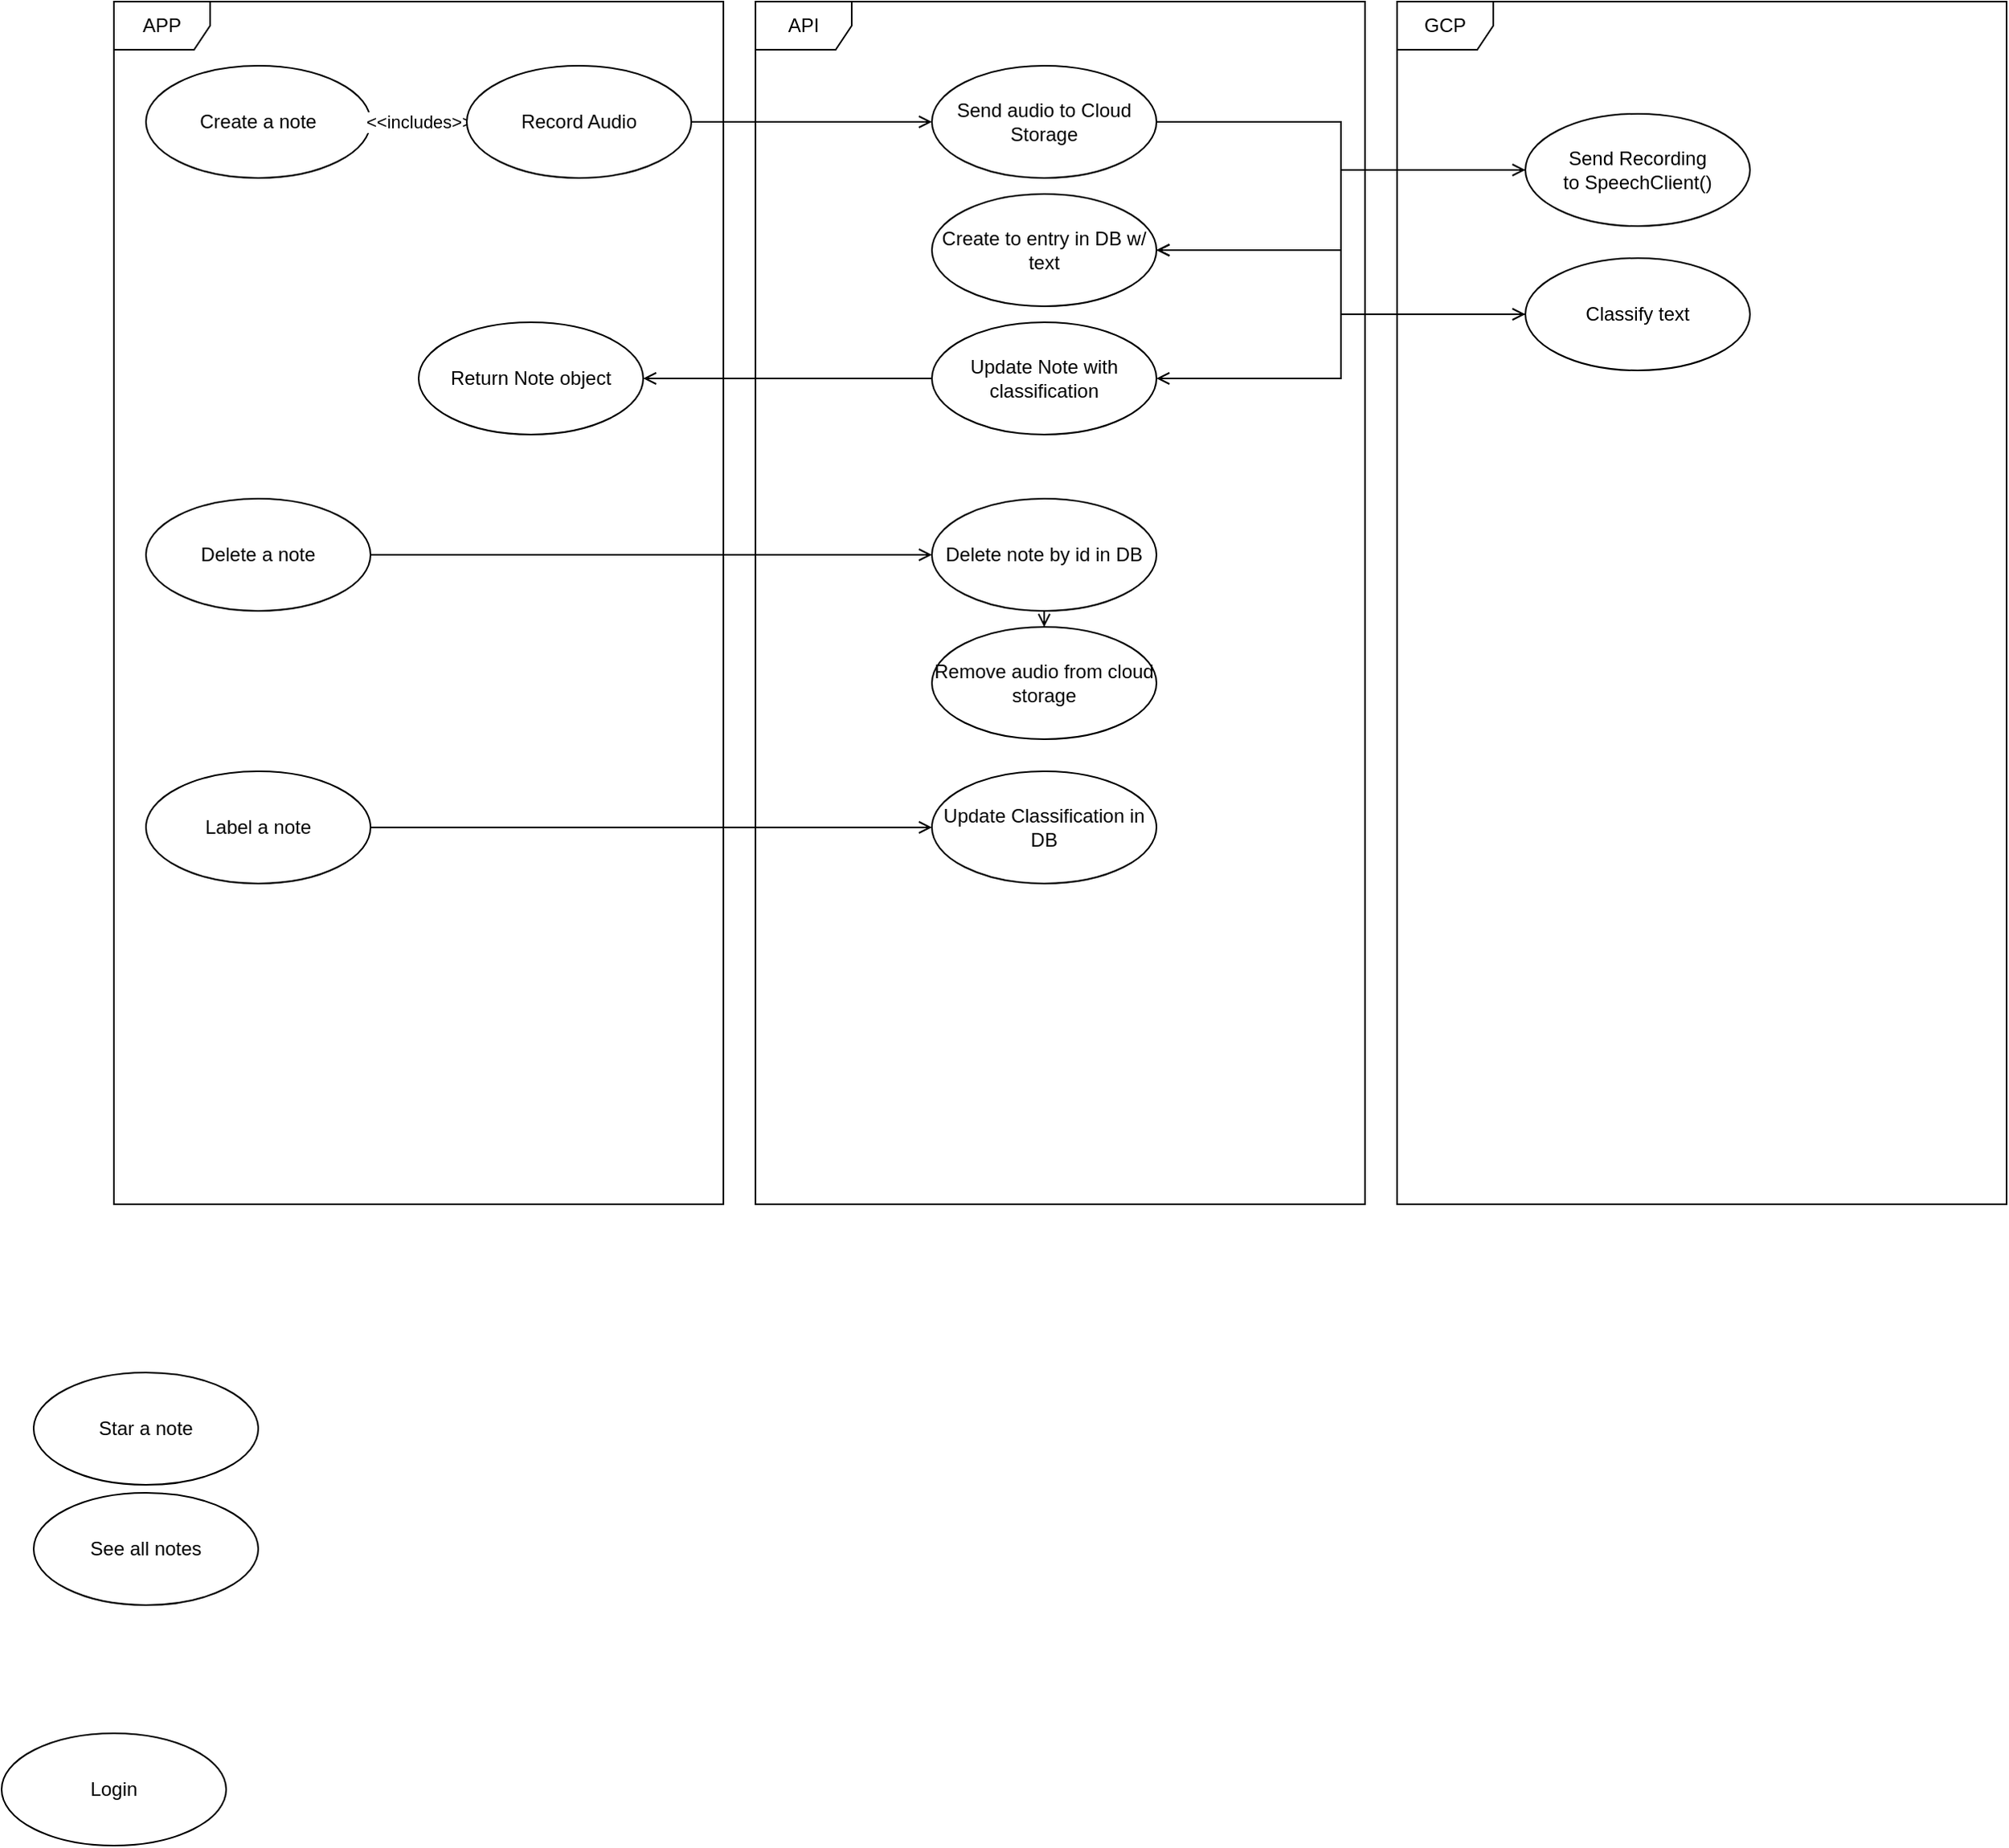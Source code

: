 <mxfile version="15.7.0" type="github">
  <diagram id="GyV8Dv_5TEbV5hCh9E7B" name="Page-1">
    <mxGraphModel dx="1303" dy="1747" grid="1" gridSize="10" guides="1" tooltips="1" connect="1" arrows="1" fold="1" page="1" pageScale="1" pageWidth="827" pageHeight="1169" math="0" shadow="0">
      <root>
        <mxCell id="0" />
        <mxCell id="1" parent="0" />
        <mxCell id="pDt1ECI_ONfhFfwZZIW9-40" value="APP" style="shape=umlFrame;whiteSpace=wrap;html=1;" vertex="1" parent="1">
          <mxGeometry x="100" y="150" width="380" height="750" as="geometry" />
        </mxCell>
        <mxCell id="pDt1ECI_ONfhFfwZZIW9-2" value="API" style="shape=umlFrame;whiteSpace=wrap;html=1;" vertex="1" parent="1">
          <mxGeometry x="500" y="150" width="380" height="750" as="geometry" />
        </mxCell>
        <mxCell id="pDt1ECI_ONfhFfwZZIW9-3" value="GCP" style="shape=umlFrame;whiteSpace=wrap;html=1;" vertex="1" parent="1">
          <mxGeometry x="900" y="150" width="380" height="750" as="geometry" />
        </mxCell>
        <mxCell id="pDt1ECI_ONfhFfwZZIW9-5" value="Login" style="ellipse;whiteSpace=wrap;html=1;" vertex="1" parent="1">
          <mxGeometry x="30" y="1230" width="140" height="70" as="geometry" />
        </mxCell>
        <mxCell id="pDt1ECI_ONfhFfwZZIW9-6" value="Create a note" style="ellipse;whiteSpace=wrap;html=1;" vertex="1" parent="1">
          <mxGeometry x="120" y="190" width="140" height="70" as="geometry" />
        </mxCell>
        <mxCell id="pDt1ECI_ONfhFfwZZIW9-36" value="" style="edgeStyle=orthogonalEdgeStyle;rounded=0;orthogonalLoop=1;jettySize=auto;html=1;endArrow=open;endFill=0;" edge="1" parent="1" source="pDt1ECI_ONfhFfwZZIW9-7" target="pDt1ECI_ONfhFfwZZIW9-35">
          <mxGeometry relative="1" as="geometry" />
        </mxCell>
        <mxCell id="pDt1ECI_ONfhFfwZZIW9-7" value="Delete a note" style="ellipse;whiteSpace=wrap;html=1;" vertex="1" parent="1">
          <mxGeometry x="120" y="460" width="140" height="70" as="geometry" />
        </mxCell>
        <mxCell id="pDt1ECI_ONfhFfwZZIW9-43" value="" style="edgeStyle=orthogonalEdgeStyle;rounded=0;orthogonalLoop=1;jettySize=auto;html=1;endArrow=open;endFill=0;" edge="1" parent="1" source="pDt1ECI_ONfhFfwZZIW9-8" target="pDt1ECI_ONfhFfwZZIW9-42">
          <mxGeometry relative="1" as="geometry" />
        </mxCell>
        <mxCell id="pDt1ECI_ONfhFfwZZIW9-8" value="Label a note" style="ellipse;whiteSpace=wrap;html=1;" vertex="1" parent="1">
          <mxGeometry x="120" y="630" width="140" height="70" as="geometry" />
        </mxCell>
        <mxCell id="pDt1ECI_ONfhFfwZZIW9-9" value="Star a note" style="ellipse;whiteSpace=wrap;html=1;" vertex="1" parent="1">
          <mxGeometry x="50" y="1005" width="140" height="70" as="geometry" />
        </mxCell>
        <mxCell id="pDt1ECI_ONfhFfwZZIW9-11" value="See all notes" style="ellipse;whiteSpace=wrap;html=1;" vertex="1" parent="1">
          <mxGeometry x="50" y="1080" width="140" height="70" as="geometry" />
        </mxCell>
        <mxCell id="pDt1ECI_ONfhFfwZZIW9-24" value="" style="edgeStyle=orthogonalEdgeStyle;rounded=0;orthogonalLoop=1;jettySize=auto;html=1;endArrow=open;endFill=0;" edge="1" parent="1" source="pDt1ECI_ONfhFfwZZIW9-13" target="pDt1ECI_ONfhFfwZZIW9-23">
          <mxGeometry relative="1" as="geometry" />
        </mxCell>
        <mxCell id="pDt1ECI_ONfhFfwZZIW9-13" value="Send Recording to&amp;nbsp;&lt;span&gt;SpeechClient()&lt;br&gt;&lt;/span&gt;" style="ellipse;whiteSpace=wrap;html=1;" vertex="1" parent="1">
          <mxGeometry x="980" y="220" width="140" height="70" as="geometry" />
        </mxCell>
        <mxCell id="pDt1ECI_ONfhFfwZZIW9-17" value="&amp;lt;&amp;lt;includes&amp;gt;&amp;gt;" style="edgeStyle=orthogonalEdgeStyle;rounded=0;orthogonalLoop=1;jettySize=auto;html=1;dashed=1;endArrow=open;endFill=0;" edge="1" parent="1" source="pDt1ECI_ONfhFfwZZIW9-15" target="pDt1ECI_ONfhFfwZZIW9-6">
          <mxGeometry relative="1" as="geometry" />
        </mxCell>
        <mxCell id="pDt1ECI_ONfhFfwZZIW9-20" style="edgeStyle=orthogonalEdgeStyle;rounded=0;orthogonalLoop=1;jettySize=auto;html=1;endArrow=open;endFill=0;" edge="1" parent="1" source="pDt1ECI_ONfhFfwZZIW9-15" target="pDt1ECI_ONfhFfwZZIW9-19">
          <mxGeometry relative="1" as="geometry" />
        </mxCell>
        <mxCell id="pDt1ECI_ONfhFfwZZIW9-15" value="Record Audio" style="ellipse;whiteSpace=wrap;html=1;" vertex="1" parent="1">
          <mxGeometry x="320" y="190" width="140" height="70" as="geometry" />
        </mxCell>
        <mxCell id="pDt1ECI_ONfhFfwZZIW9-21" style="edgeStyle=orthogonalEdgeStyle;rounded=0;orthogonalLoop=1;jettySize=auto;html=1;endArrow=open;endFill=0;" edge="1" parent="1" source="pDt1ECI_ONfhFfwZZIW9-19" target="pDt1ECI_ONfhFfwZZIW9-13">
          <mxGeometry relative="1" as="geometry" />
        </mxCell>
        <mxCell id="pDt1ECI_ONfhFfwZZIW9-19" value="Send audio to Cloud Storage" style="ellipse;whiteSpace=wrap;html=1;" vertex="1" parent="1">
          <mxGeometry x="610" y="190" width="140" height="70" as="geometry" />
        </mxCell>
        <mxCell id="pDt1ECI_ONfhFfwZZIW9-27" value="" style="edgeStyle=orthogonalEdgeStyle;rounded=0;orthogonalLoop=1;jettySize=auto;html=1;endArrow=open;endFill=0;" edge="1" parent="1" source="pDt1ECI_ONfhFfwZZIW9-23" target="pDt1ECI_ONfhFfwZZIW9-26">
          <mxGeometry relative="1" as="geometry" />
        </mxCell>
        <mxCell id="pDt1ECI_ONfhFfwZZIW9-23" value="&lt;span&gt;Create to entry in DB w/ text&lt;br&gt;&lt;/span&gt;" style="ellipse;whiteSpace=wrap;html=1;" vertex="1" parent="1">
          <mxGeometry x="610" y="270" width="140" height="70" as="geometry" />
        </mxCell>
        <mxCell id="pDt1ECI_ONfhFfwZZIW9-28" value="" style="edgeStyle=orthogonalEdgeStyle;rounded=0;orthogonalLoop=1;jettySize=auto;html=1;endArrow=open;endFill=0;" edge="1" parent="1" source="pDt1ECI_ONfhFfwZZIW9-26" target="pDt1ECI_ONfhFfwZZIW9-23">
          <mxGeometry relative="1" as="geometry" />
        </mxCell>
        <mxCell id="pDt1ECI_ONfhFfwZZIW9-30" value="" style="edgeStyle=orthogonalEdgeStyle;rounded=0;orthogonalLoop=1;jettySize=auto;html=1;endArrow=open;endFill=0;" edge="1" parent="1" source="pDt1ECI_ONfhFfwZZIW9-26" target="pDt1ECI_ONfhFfwZZIW9-29">
          <mxGeometry relative="1" as="geometry" />
        </mxCell>
        <mxCell id="pDt1ECI_ONfhFfwZZIW9-26" value="&lt;span&gt;Classify text&lt;br&gt;&lt;/span&gt;" style="ellipse;whiteSpace=wrap;html=1;" vertex="1" parent="1">
          <mxGeometry x="980" y="310" width="140" height="70" as="geometry" />
        </mxCell>
        <mxCell id="pDt1ECI_ONfhFfwZZIW9-33" value="" style="edgeStyle=orthogonalEdgeStyle;rounded=0;orthogonalLoop=1;jettySize=auto;html=1;endArrow=open;endFill=0;" edge="1" parent="1" source="pDt1ECI_ONfhFfwZZIW9-29" target="pDt1ECI_ONfhFfwZZIW9-32">
          <mxGeometry relative="1" as="geometry" />
        </mxCell>
        <mxCell id="pDt1ECI_ONfhFfwZZIW9-29" value="&lt;span&gt;Update Note with classification&lt;br&gt;&lt;/span&gt;" style="ellipse;whiteSpace=wrap;html=1;" vertex="1" parent="1">
          <mxGeometry x="610" y="350" width="140" height="70" as="geometry" />
        </mxCell>
        <mxCell id="pDt1ECI_ONfhFfwZZIW9-31" style="edgeStyle=orthogonalEdgeStyle;rounded=0;orthogonalLoop=1;jettySize=auto;html=1;exitX=0.5;exitY=1;exitDx=0;exitDy=0;endArrow=open;endFill=0;" edge="1" parent="1" source="pDt1ECI_ONfhFfwZZIW9-29" target="pDt1ECI_ONfhFfwZZIW9-29">
          <mxGeometry relative="1" as="geometry" />
        </mxCell>
        <mxCell id="pDt1ECI_ONfhFfwZZIW9-32" value="&lt;span&gt;Return Note object&lt;br&gt;&lt;/span&gt;" style="ellipse;whiteSpace=wrap;html=1;" vertex="1" parent="1">
          <mxGeometry x="290" y="350" width="140" height="70" as="geometry" />
        </mxCell>
        <mxCell id="pDt1ECI_ONfhFfwZZIW9-39" value="" style="edgeStyle=orthogonalEdgeStyle;rounded=0;orthogonalLoop=1;jettySize=auto;html=1;endArrow=open;endFill=0;" edge="1" parent="1" source="pDt1ECI_ONfhFfwZZIW9-35" target="pDt1ECI_ONfhFfwZZIW9-38">
          <mxGeometry relative="1" as="geometry" />
        </mxCell>
        <mxCell id="pDt1ECI_ONfhFfwZZIW9-35" value="Delete note by id in DB" style="ellipse;whiteSpace=wrap;html=1;" vertex="1" parent="1">
          <mxGeometry x="610" y="460" width="140" height="70" as="geometry" />
        </mxCell>
        <mxCell id="pDt1ECI_ONfhFfwZZIW9-38" value="Remove audio from cloud storage" style="ellipse;whiteSpace=wrap;html=1;" vertex="1" parent="1">
          <mxGeometry x="610" y="540" width="140" height="70" as="geometry" />
        </mxCell>
        <mxCell id="pDt1ECI_ONfhFfwZZIW9-42" value="Update Classification in DB" style="ellipse;whiteSpace=wrap;html=1;" vertex="1" parent="1">
          <mxGeometry x="610" y="630" width="140" height="70" as="geometry" />
        </mxCell>
      </root>
    </mxGraphModel>
  </diagram>
</mxfile>
